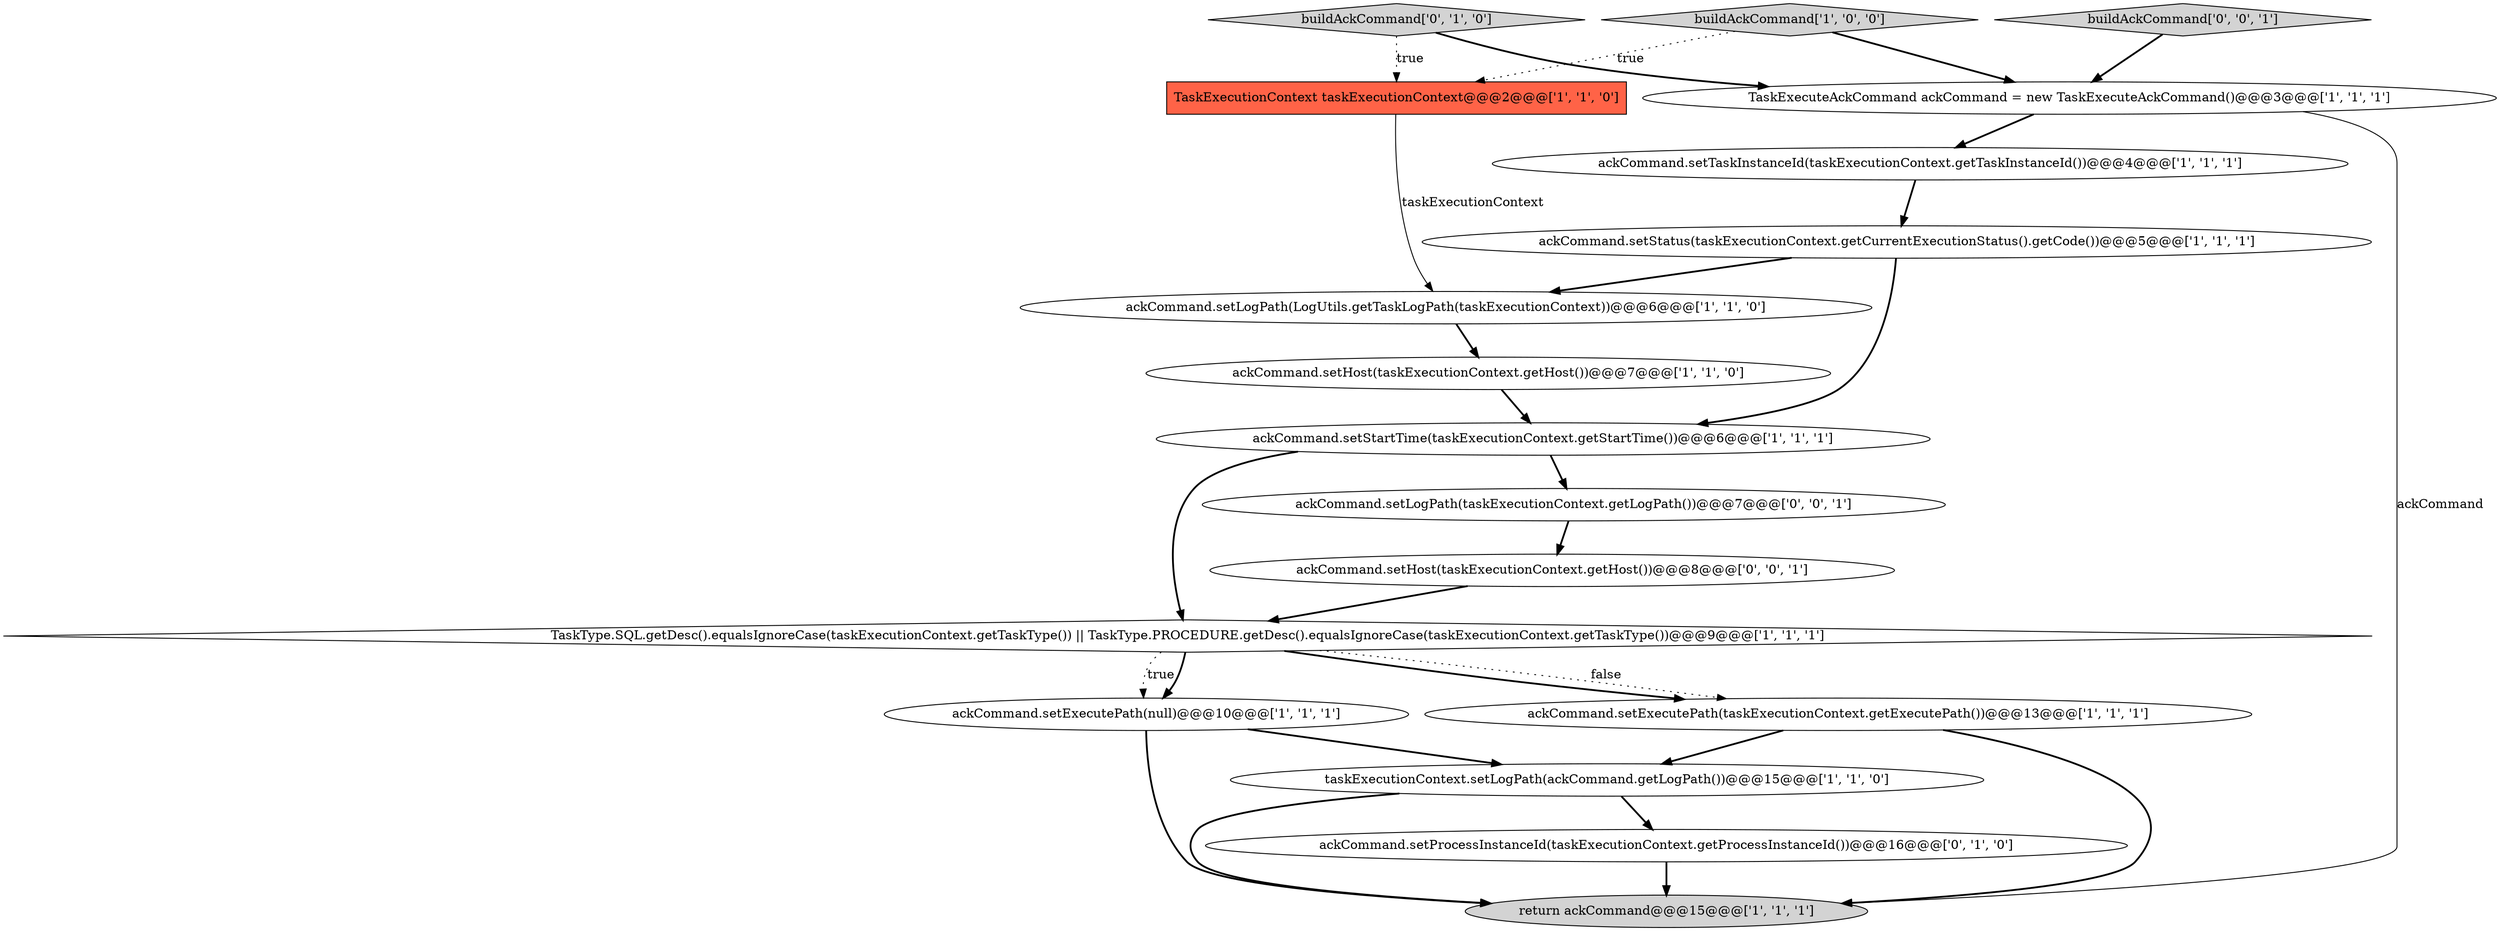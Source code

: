 digraph {
14 [style = filled, label = "buildAckCommand['0', '1', '0']", fillcolor = lightgray, shape = diamond image = "AAA0AAABBB2BBB"];
6 [style = filled, label = "return ackCommand@@@15@@@['1', '1', '1']", fillcolor = lightgray, shape = ellipse image = "AAA0AAABBB1BBB"];
5 [style = filled, label = "TaskExecuteAckCommand ackCommand = new TaskExecuteAckCommand()@@@3@@@['1', '1', '1']", fillcolor = white, shape = ellipse image = "AAA0AAABBB1BBB"];
13 [style = filled, label = "ackCommand.setProcessInstanceId(taskExecutionContext.getProcessInstanceId())@@@16@@@['0', '1', '0']", fillcolor = white, shape = ellipse image = "AAA1AAABBB2BBB"];
16 [style = filled, label = "ackCommand.setHost(taskExecutionContext.getHost())@@@8@@@['0', '0', '1']", fillcolor = white, shape = ellipse image = "AAA0AAABBB3BBB"];
0 [style = filled, label = "ackCommand.setStatus(taskExecutionContext.getCurrentExecutionStatus().getCode())@@@5@@@['1', '1', '1']", fillcolor = white, shape = ellipse image = "AAA0AAABBB1BBB"];
1 [style = filled, label = "ackCommand.setLogPath(LogUtils.getTaskLogPath(taskExecutionContext))@@@6@@@['1', '1', '0']", fillcolor = white, shape = ellipse image = "AAA0AAABBB1BBB"];
2 [style = filled, label = "taskExecutionContext.setLogPath(ackCommand.getLogPath())@@@15@@@['1', '1', '0']", fillcolor = white, shape = ellipse image = "AAA0AAABBB1BBB"];
3 [style = filled, label = "TaskType.SQL.getDesc().equalsIgnoreCase(taskExecutionContext.getTaskType()) || TaskType.PROCEDURE.getDesc().equalsIgnoreCase(taskExecutionContext.getTaskType())@@@9@@@['1', '1', '1']", fillcolor = white, shape = diamond image = "AAA0AAABBB1BBB"];
11 [style = filled, label = "ackCommand.setTaskInstanceId(taskExecutionContext.getTaskInstanceId())@@@4@@@['1', '1', '1']", fillcolor = white, shape = ellipse image = "AAA0AAABBB1BBB"];
12 [style = filled, label = "ackCommand.setExecutePath(null)@@@10@@@['1', '1', '1']", fillcolor = white, shape = ellipse image = "AAA0AAABBB1BBB"];
17 [style = filled, label = "buildAckCommand['0', '0', '1']", fillcolor = lightgray, shape = diamond image = "AAA0AAABBB3BBB"];
7 [style = filled, label = "ackCommand.setStartTime(taskExecutionContext.getStartTime())@@@6@@@['1', '1', '1']", fillcolor = white, shape = ellipse image = "AAA0AAABBB1BBB"];
10 [style = filled, label = "ackCommand.setExecutePath(taskExecutionContext.getExecutePath())@@@13@@@['1', '1', '1']", fillcolor = white, shape = ellipse image = "AAA0AAABBB1BBB"];
15 [style = filled, label = "ackCommand.setLogPath(taskExecutionContext.getLogPath())@@@7@@@['0', '0', '1']", fillcolor = white, shape = ellipse image = "AAA0AAABBB3BBB"];
9 [style = filled, label = "ackCommand.setHost(taskExecutionContext.getHost())@@@7@@@['1', '1', '0']", fillcolor = white, shape = ellipse image = "AAA0AAABBB1BBB"];
4 [style = filled, label = "buildAckCommand['1', '0', '0']", fillcolor = lightgray, shape = diamond image = "AAA0AAABBB1BBB"];
8 [style = filled, label = "TaskExecutionContext taskExecutionContext@@@2@@@['1', '1', '0']", fillcolor = tomato, shape = box image = "AAA0AAABBB1BBB"];
14->5 [style = bold, label=""];
3->12 [style = dotted, label="true"];
3->10 [style = bold, label=""];
1->9 [style = bold, label=""];
10->2 [style = bold, label=""];
10->6 [style = bold, label=""];
0->7 [style = bold, label=""];
2->13 [style = bold, label=""];
12->2 [style = bold, label=""];
11->0 [style = bold, label=""];
4->5 [style = bold, label=""];
13->6 [style = bold, label=""];
14->8 [style = dotted, label="true"];
0->1 [style = bold, label=""];
8->1 [style = solid, label="taskExecutionContext"];
9->7 [style = bold, label=""];
4->8 [style = dotted, label="true"];
7->3 [style = bold, label=""];
5->11 [style = bold, label=""];
3->12 [style = bold, label=""];
16->3 [style = bold, label=""];
3->10 [style = dotted, label="false"];
15->16 [style = bold, label=""];
2->6 [style = bold, label=""];
7->15 [style = bold, label=""];
17->5 [style = bold, label=""];
12->6 [style = bold, label=""];
5->6 [style = solid, label="ackCommand"];
}
